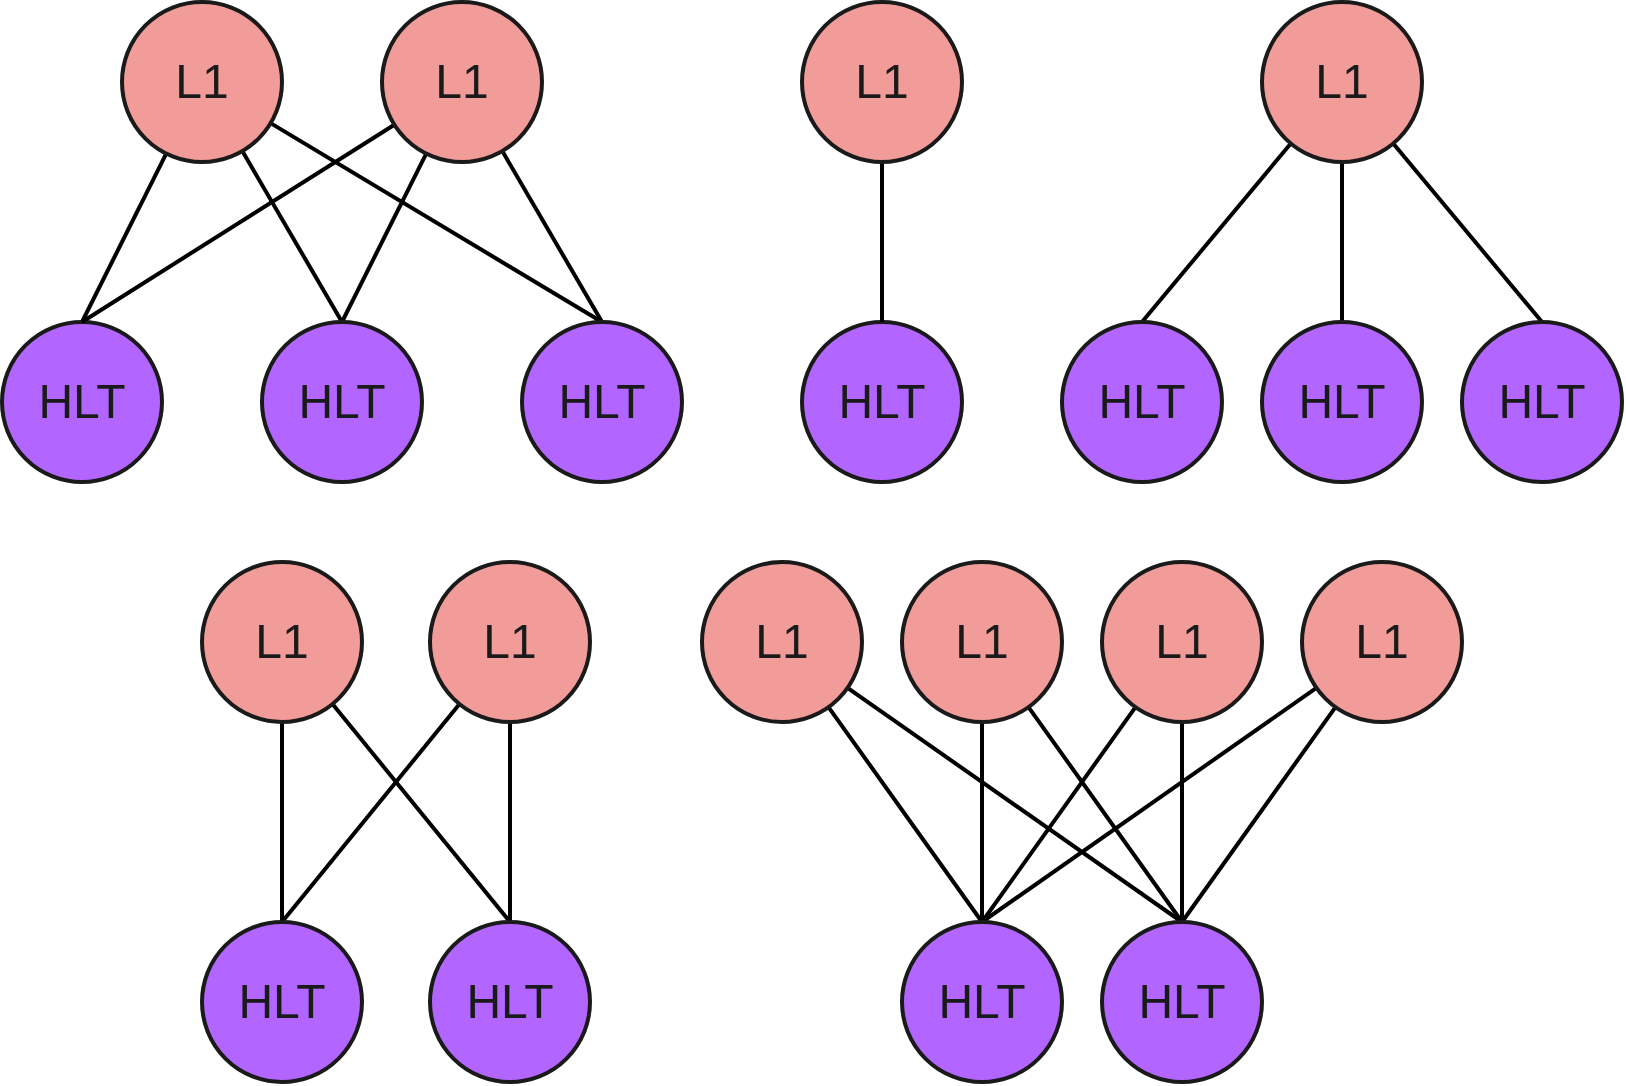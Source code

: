 <mxfile version="13.7.9" type="device"><diagram id="sANTSFXEgqRKqkOaPCU9" name="Page-1"><mxGraphModel dx="1422" dy="789" grid="1" gridSize="10" guides="1" tooltips="1" connect="1" arrows="1" fold="1" page="1" pageScale="1" pageWidth="827" pageHeight="1169" math="0" shadow="0"><root><mxCell id="0"/><mxCell id="1" parent="0"/><mxCell id="BsnscI7K0ZbQoUMEKAWg-5" style="rounded=0;orthogonalLoop=1;jettySize=auto;html=1;entryX=0.5;entryY=0;entryDx=0;entryDy=0;strokeWidth=2;endArrow=none;endFill=0;" edge="1" parent="1" source="BsnscI7K0ZbQoUMEKAWg-2" target="BsnscI7K0ZbQoUMEKAWg-3"><mxGeometry relative="1" as="geometry"/></mxCell><mxCell id="BsnscI7K0ZbQoUMEKAWg-10" style="edgeStyle=none;rounded=0;orthogonalLoop=1;jettySize=auto;html=1;entryX=0.5;entryY=0;entryDx=0;entryDy=0;strokeWidth=2;endArrow=none;endFill=0;" edge="1" parent="1" source="BsnscI7K0ZbQoUMEKAWg-2" target="BsnscI7K0ZbQoUMEKAWg-7"><mxGeometry relative="1" as="geometry"/></mxCell><mxCell id="BsnscI7K0ZbQoUMEKAWg-32" style="edgeStyle=none;rounded=0;orthogonalLoop=1;jettySize=auto;html=1;entryX=0.5;entryY=0;entryDx=0;entryDy=0;endArrow=none;endFill=0;strokeWidth=2;" edge="1" parent="1" source="BsnscI7K0ZbQoUMEKAWg-2" target="BsnscI7K0ZbQoUMEKAWg-8"><mxGeometry relative="1" as="geometry"/></mxCell><mxCell id="BsnscI7K0ZbQoUMEKAWg-2" value="&lt;font style=&quot;font-size: 24px&quot; color=&quot;#1A1A1A&quot;&gt;L1&lt;/font&gt;" style="ellipse;whiteSpace=wrap;html=1;aspect=fixed;strokeWidth=2;strokeColor=#1A1A1A;fillColor=#F19C99;" vertex="1" parent="1"><mxGeometry x="69" y="250" width="80" height="80" as="geometry"/></mxCell><mxCell id="BsnscI7K0ZbQoUMEKAWg-3" value="&lt;font style=&quot;font-size: 24px&quot; color=&quot;#1A1A1A&quot;&gt;HLT&lt;/font&gt;" style="ellipse;whiteSpace=wrap;html=1;aspect=fixed;strokeColor=#1A1A1A;strokeWidth=2;fillColor=#B266FF;" vertex="1" parent="1"><mxGeometry x="9" y="410" width="80" height="80" as="geometry"/></mxCell><mxCell id="BsnscI7K0ZbQoUMEKAWg-12" style="edgeStyle=none;rounded=0;orthogonalLoop=1;jettySize=auto;html=1;entryX=0.5;entryY=0;entryDx=0;entryDy=0;strokeWidth=2;endArrow=none;endFill=0;" edge="1" parent="1" source="BsnscI7K0ZbQoUMEKAWg-6" target="BsnscI7K0ZbQoUMEKAWg-7"><mxGeometry relative="1" as="geometry"/></mxCell><mxCell id="BsnscI7K0ZbQoUMEKAWg-13" style="edgeStyle=none;rounded=0;orthogonalLoop=1;jettySize=auto;html=1;entryX=0.5;entryY=0;entryDx=0;entryDy=0;strokeWidth=2;endArrow=none;endFill=0;" edge="1" parent="1" source="BsnscI7K0ZbQoUMEKAWg-6" target="BsnscI7K0ZbQoUMEKAWg-8"><mxGeometry relative="1" as="geometry"/></mxCell><mxCell id="BsnscI7K0ZbQoUMEKAWg-15" style="edgeStyle=none;rounded=0;orthogonalLoop=1;jettySize=auto;html=1;entryX=0.5;entryY=0;entryDx=0;entryDy=0;strokeWidth=2;endArrow=none;endFill=0;" edge="1" parent="1" source="BsnscI7K0ZbQoUMEKAWg-6" target="BsnscI7K0ZbQoUMEKAWg-3"><mxGeometry relative="1" as="geometry"/></mxCell><mxCell id="BsnscI7K0ZbQoUMEKAWg-6" value="&lt;font style=&quot;font-size: 24px&quot; color=&quot;#1A1A1A&quot;&gt;L1&lt;/font&gt;" style="ellipse;whiteSpace=wrap;html=1;aspect=fixed;strokeWidth=2;strokeColor=#1A1A1A;fillColor=#F19C99;" vertex="1" parent="1"><mxGeometry x="199" y="250" width="80" height="80" as="geometry"/></mxCell><mxCell id="BsnscI7K0ZbQoUMEKAWg-7" value="&lt;font style=&quot;font-size: 24px&quot; color=&quot;#1A1A1A&quot;&gt;HLT&lt;/font&gt;" style="ellipse;whiteSpace=wrap;html=1;aspect=fixed;strokeColor=#1A1A1A;strokeWidth=2;fillColor=#B266FF;" vertex="1" parent="1"><mxGeometry x="139" y="410" width="80" height="80" as="geometry"/></mxCell><mxCell id="BsnscI7K0ZbQoUMEKAWg-8" value="&lt;font style=&quot;font-size: 24px&quot; color=&quot;#1A1A1A&quot;&gt;HLT&lt;/font&gt;" style="ellipse;whiteSpace=wrap;html=1;aspect=fixed;strokeColor=#1A1A1A;strokeWidth=2;fillColor=#B266FF;" vertex="1" parent="1"><mxGeometry x="269" y="410" width="80" height="80" as="geometry"/></mxCell><mxCell id="BsnscI7K0ZbQoUMEKAWg-17" value="&lt;font style=&quot;font-size: 24px&quot; color=&quot;#1A1A1A&quot;&gt;HLT&lt;/font&gt;" style="ellipse;whiteSpace=wrap;html=1;aspect=fixed;strokeColor=#1A1A1A;strokeWidth=2;fillColor=#B266FF;" vertex="1" parent="1"><mxGeometry x="409" y="410" width="80" height="80" as="geometry"/></mxCell><mxCell id="BsnscI7K0ZbQoUMEKAWg-19" style="edgeStyle=none;rounded=0;orthogonalLoop=1;jettySize=auto;html=1;entryX=0.5;entryY=0;entryDx=0;entryDy=0;endArrow=none;endFill=0;strokeWidth=2;" edge="1" parent="1" source="BsnscI7K0ZbQoUMEKAWg-18" target="BsnscI7K0ZbQoUMEKAWg-17"><mxGeometry relative="1" as="geometry"/></mxCell><mxCell id="BsnscI7K0ZbQoUMEKAWg-18" value="&lt;font style=&quot;font-size: 24px&quot; color=&quot;#1A1A1A&quot;&gt;L1&lt;/font&gt;" style="ellipse;whiteSpace=wrap;html=1;aspect=fixed;strokeWidth=2;strokeColor=#1A1A1A;fillColor=#F19C99;" vertex="1" parent="1"><mxGeometry x="409" y="250" width="80" height="80" as="geometry"/></mxCell><mxCell id="BsnscI7K0ZbQoUMEKAWg-24" style="edgeStyle=none;rounded=0;orthogonalLoop=1;jettySize=auto;html=1;entryX=0.5;entryY=0;entryDx=0;entryDy=0;endArrow=none;endFill=0;strokeWidth=2;" edge="1" parent="1" source="BsnscI7K0ZbQoUMEKAWg-20" target="BsnscI7K0ZbQoUMEKAWg-21"><mxGeometry relative="1" as="geometry"/></mxCell><mxCell id="BsnscI7K0ZbQoUMEKAWg-25" style="edgeStyle=none;rounded=0;orthogonalLoop=1;jettySize=auto;html=1;entryX=0.5;entryY=0;entryDx=0;entryDy=0;endArrow=none;endFill=0;strokeWidth=2;" edge="1" parent="1" source="BsnscI7K0ZbQoUMEKAWg-20" target="BsnscI7K0ZbQoUMEKAWg-22"><mxGeometry relative="1" as="geometry"/></mxCell><mxCell id="BsnscI7K0ZbQoUMEKAWg-26" style="edgeStyle=none;rounded=0;orthogonalLoop=1;jettySize=auto;html=1;entryX=0.5;entryY=0;entryDx=0;entryDy=0;endArrow=none;endFill=0;strokeWidth=2;" edge="1" parent="1" source="BsnscI7K0ZbQoUMEKAWg-20" target="BsnscI7K0ZbQoUMEKAWg-23"><mxGeometry relative="1" as="geometry"/></mxCell><mxCell id="BsnscI7K0ZbQoUMEKAWg-20" value="&lt;font style=&quot;font-size: 24px&quot; color=&quot;#1A1A1A&quot;&gt;L1&lt;/font&gt;" style="ellipse;whiteSpace=wrap;html=1;aspect=fixed;strokeWidth=2;strokeColor=#1A1A1A;fillColor=#F19C99;" vertex="1" parent="1"><mxGeometry x="639" y="250" width="80" height="80" as="geometry"/></mxCell><mxCell id="BsnscI7K0ZbQoUMEKAWg-21" value="&lt;font style=&quot;font-size: 24px&quot; color=&quot;#1A1A1A&quot;&gt;HLT&lt;/font&gt;" style="ellipse;whiteSpace=wrap;html=1;aspect=fixed;strokeColor=#1A1A1A;strokeWidth=2;fillColor=#B266FF;" vertex="1" parent="1"><mxGeometry x="539" y="410" width="80" height="80" as="geometry"/></mxCell><mxCell id="BsnscI7K0ZbQoUMEKAWg-22" value="&lt;font style=&quot;font-size: 24px&quot; color=&quot;#1A1A1A&quot;&gt;HLT&lt;/font&gt;" style="ellipse;whiteSpace=wrap;html=1;aspect=fixed;strokeColor=#1A1A1A;strokeWidth=2;fillColor=#B266FF;" vertex="1" parent="1"><mxGeometry x="639" y="410" width="80" height="80" as="geometry"/></mxCell><mxCell id="BsnscI7K0ZbQoUMEKAWg-23" value="&lt;font style=&quot;font-size: 24px&quot; color=&quot;#1A1A1A&quot;&gt;HLT&lt;/font&gt;" style="ellipse;whiteSpace=wrap;html=1;aspect=fixed;strokeColor=#1A1A1A;strokeWidth=2;fillColor=#B266FF;" vertex="1" parent="1"><mxGeometry x="739" y="410" width="80" height="80" as="geometry"/></mxCell><mxCell id="BsnscI7K0ZbQoUMEKAWg-34" style="edgeStyle=none;rounded=0;orthogonalLoop=1;jettySize=auto;html=1;entryX=0.5;entryY=0;entryDx=0;entryDy=0;endArrow=none;endFill=0;strokeWidth=2;" edge="1" parent="1" source="BsnscI7K0ZbQoUMEKAWg-27" target="BsnscI7K0ZbQoUMEKAWg-30"><mxGeometry relative="1" as="geometry"/></mxCell><mxCell id="BsnscI7K0ZbQoUMEKAWg-35" style="edgeStyle=none;rounded=0;orthogonalLoop=1;jettySize=auto;html=1;endArrow=none;endFill=0;strokeWidth=2;" edge="1" parent="1" source="BsnscI7K0ZbQoUMEKAWg-27" target="BsnscI7K0ZbQoUMEKAWg-29"><mxGeometry relative="1" as="geometry"/></mxCell><mxCell id="BsnscI7K0ZbQoUMEKAWg-27" value="&lt;font style=&quot;font-size: 24px&quot; color=&quot;#1A1A1A&quot;&gt;L1&lt;/font&gt;" style="ellipse;whiteSpace=wrap;html=1;aspect=fixed;strokeWidth=2;strokeColor=#1A1A1A;fillColor=#F19C99;" vertex="1" parent="1"><mxGeometry x="109" y="530" width="80" height="80" as="geometry"/></mxCell><mxCell id="BsnscI7K0ZbQoUMEKAWg-33" style="edgeStyle=none;rounded=0;orthogonalLoop=1;jettySize=auto;html=1;entryX=0.5;entryY=0;entryDx=0;entryDy=0;endArrow=none;endFill=0;strokeWidth=2;" edge="1" parent="1" source="BsnscI7K0ZbQoUMEKAWg-28" target="BsnscI7K0ZbQoUMEKAWg-29"><mxGeometry relative="1" as="geometry"/></mxCell><mxCell id="BsnscI7K0ZbQoUMEKAWg-36" style="edgeStyle=none;rounded=0;orthogonalLoop=1;jettySize=auto;html=1;entryX=0.5;entryY=0;entryDx=0;entryDy=0;endArrow=none;endFill=0;strokeWidth=2;" edge="1" parent="1" source="BsnscI7K0ZbQoUMEKAWg-28" target="BsnscI7K0ZbQoUMEKAWg-30"><mxGeometry relative="1" as="geometry"/></mxCell><mxCell id="BsnscI7K0ZbQoUMEKAWg-28" value="&lt;font style=&quot;font-size: 24px&quot; color=&quot;#1A1A1A&quot;&gt;L1&lt;/font&gt;" style="ellipse;whiteSpace=wrap;html=1;aspect=fixed;strokeWidth=2;strokeColor=#1A1A1A;fillColor=#F19C99;" vertex="1" parent="1"><mxGeometry x="223" y="530" width="80" height="80" as="geometry"/></mxCell><mxCell id="BsnscI7K0ZbQoUMEKAWg-29" value="&lt;font style=&quot;font-size: 24px&quot; color=&quot;#1A1A1A&quot;&gt;HLT&lt;/font&gt;" style="ellipse;whiteSpace=wrap;html=1;aspect=fixed;strokeColor=#1A1A1A;strokeWidth=2;fillColor=#B266FF;" vertex="1" parent="1"><mxGeometry x="109" y="710" width="80" height="80" as="geometry"/></mxCell><mxCell id="BsnscI7K0ZbQoUMEKAWg-30" value="&lt;font style=&quot;font-size: 24px&quot; color=&quot;#1A1A1A&quot;&gt;HLT&lt;/font&gt;" style="ellipse;whiteSpace=wrap;html=1;aspect=fixed;strokeColor=#1A1A1A;strokeWidth=2;fillColor=#B266FF;" vertex="1" parent="1"><mxGeometry x="223" y="710" width="80" height="80" as="geometry"/></mxCell><mxCell id="BsnscI7K0ZbQoUMEKAWg-44" style="edgeStyle=none;rounded=0;orthogonalLoop=1;jettySize=auto;html=1;entryX=0.5;entryY=0;entryDx=0;entryDy=0;endArrow=none;endFill=0;strokeWidth=2;" edge="1" parent="1" source="BsnscI7K0ZbQoUMEKAWg-37" target="BsnscI7K0ZbQoUMEKAWg-41"><mxGeometry relative="1" as="geometry"/></mxCell><mxCell id="BsnscI7K0ZbQoUMEKAWg-45" style="edgeStyle=none;rounded=0;orthogonalLoop=1;jettySize=auto;html=1;entryX=0.5;entryY=0;entryDx=0;entryDy=0;endArrow=none;endFill=0;strokeWidth=2;" edge="1" parent="1" source="BsnscI7K0ZbQoUMEKAWg-37" target="BsnscI7K0ZbQoUMEKAWg-42"><mxGeometry relative="1" as="geometry"/></mxCell><mxCell id="BsnscI7K0ZbQoUMEKAWg-37" value="&lt;font style=&quot;font-size: 24px&quot; color=&quot;#1A1A1A&quot;&gt;L1&lt;/font&gt;" style="ellipse;whiteSpace=wrap;html=1;aspect=fixed;strokeWidth=2;strokeColor=#1A1A1A;fillColor=#F19C99;" vertex="1" parent="1"><mxGeometry x="359" y="530" width="80" height="80" as="geometry"/></mxCell><mxCell id="BsnscI7K0ZbQoUMEKAWg-46" style="edgeStyle=none;rounded=0;orthogonalLoop=1;jettySize=auto;html=1;entryX=0.5;entryY=0;entryDx=0;entryDy=0;endArrow=none;endFill=0;strokeWidth=2;" edge="1" parent="1" source="BsnscI7K0ZbQoUMEKAWg-38" target="BsnscI7K0ZbQoUMEKAWg-41"><mxGeometry relative="1" as="geometry"/></mxCell><mxCell id="BsnscI7K0ZbQoUMEKAWg-47" style="edgeStyle=none;rounded=0;orthogonalLoop=1;jettySize=auto;html=1;entryX=0.5;entryY=0;entryDx=0;entryDy=0;endArrow=none;endFill=0;strokeWidth=2;" edge="1" parent="1" source="BsnscI7K0ZbQoUMEKAWg-38" target="BsnscI7K0ZbQoUMEKAWg-42"><mxGeometry relative="1" as="geometry"/></mxCell><mxCell id="BsnscI7K0ZbQoUMEKAWg-38" value="&lt;font style=&quot;font-size: 24px&quot; color=&quot;#1A1A1A&quot;&gt;L1&lt;/font&gt;" style="ellipse;whiteSpace=wrap;html=1;aspect=fixed;strokeWidth=2;strokeColor=#1A1A1A;fillColor=#F19C99;" vertex="1" parent="1"><mxGeometry x="459" y="530" width="80" height="80" as="geometry"/></mxCell><mxCell id="BsnscI7K0ZbQoUMEKAWg-48" style="edgeStyle=none;rounded=0;orthogonalLoop=1;jettySize=auto;html=1;entryX=0.5;entryY=0;entryDx=0;entryDy=0;endArrow=none;endFill=0;strokeWidth=2;" edge="1" parent="1" source="BsnscI7K0ZbQoUMEKAWg-39" target="BsnscI7K0ZbQoUMEKAWg-41"><mxGeometry relative="1" as="geometry"/></mxCell><mxCell id="BsnscI7K0ZbQoUMEKAWg-49" style="edgeStyle=none;rounded=0;orthogonalLoop=1;jettySize=auto;html=1;entryX=0.5;entryY=0;entryDx=0;entryDy=0;endArrow=none;endFill=0;strokeWidth=2;" edge="1" parent="1" source="BsnscI7K0ZbQoUMEKAWg-39" target="BsnscI7K0ZbQoUMEKAWg-42"><mxGeometry relative="1" as="geometry"/></mxCell><mxCell id="BsnscI7K0ZbQoUMEKAWg-39" value="&lt;font style=&quot;font-size: 24px&quot; color=&quot;#1A1A1A&quot;&gt;L1&lt;/font&gt;" style="ellipse;whiteSpace=wrap;html=1;aspect=fixed;strokeWidth=2;strokeColor=#1A1A1A;fillColor=#F19C99;" vertex="1" parent="1"><mxGeometry x="559" y="530" width="80" height="80" as="geometry"/></mxCell><mxCell id="BsnscI7K0ZbQoUMEKAWg-51" style="edgeStyle=none;rounded=0;orthogonalLoop=1;jettySize=auto;html=1;entryX=0.5;entryY=0;entryDx=0;entryDy=0;endArrow=none;endFill=0;strokeWidth=2;" edge="1" parent="1" source="BsnscI7K0ZbQoUMEKAWg-40" target="BsnscI7K0ZbQoUMEKAWg-42"><mxGeometry relative="1" as="geometry"/></mxCell><mxCell id="BsnscI7K0ZbQoUMEKAWg-53" style="edgeStyle=none;rounded=0;orthogonalLoop=1;jettySize=auto;html=1;entryX=0.5;entryY=0;entryDx=0;entryDy=0;endArrow=none;endFill=0;endSize=6;strokeWidth=2;" edge="1" parent="1" source="BsnscI7K0ZbQoUMEKAWg-40" target="BsnscI7K0ZbQoUMEKAWg-41"><mxGeometry relative="1" as="geometry"/></mxCell><mxCell id="BsnscI7K0ZbQoUMEKAWg-40" value="&lt;font style=&quot;font-size: 24px&quot; color=&quot;#1A1A1A&quot;&gt;L1&lt;/font&gt;" style="ellipse;whiteSpace=wrap;html=1;aspect=fixed;strokeWidth=2;strokeColor=#1A1A1A;fillColor=#F19C99;" vertex="1" parent="1"><mxGeometry x="659" y="530" width="80" height="80" as="geometry"/></mxCell><mxCell id="BsnscI7K0ZbQoUMEKAWg-41" value="&lt;font style=&quot;font-size: 24px&quot; color=&quot;#1A1A1A&quot;&gt;HLT&lt;/font&gt;" style="ellipse;whiteSpace=wrap;html=1;aspect=fixed;strokeColor=#1A1A1A;strokeWidth=2;fillColor=#B266FF;" vertex="1" parent="1"><mxGeometry x="459" y="710" width="80" height="80" as="geometry"/></mxCell><mxCell id="BsnscI7K0ZbQoUMEKAWg-42" value="&lt;font style=&quot;font-size: 24px&quot; color=&quot;#1A1A1A&quot;&gt;HLT&lt;/font&gt;" style="ellipse;whiteSpace=wrap;html=1;aspect=fixed;strokeColor=#1A1A1A;strokeWidth=2;fillColor=#B266FF;" vertex="1" parent="1"><mxGeometry x="559" y="710" width="80" height="80" as="geometry"/></mxCell></root></mxGraphModel></diagram></mxfile>